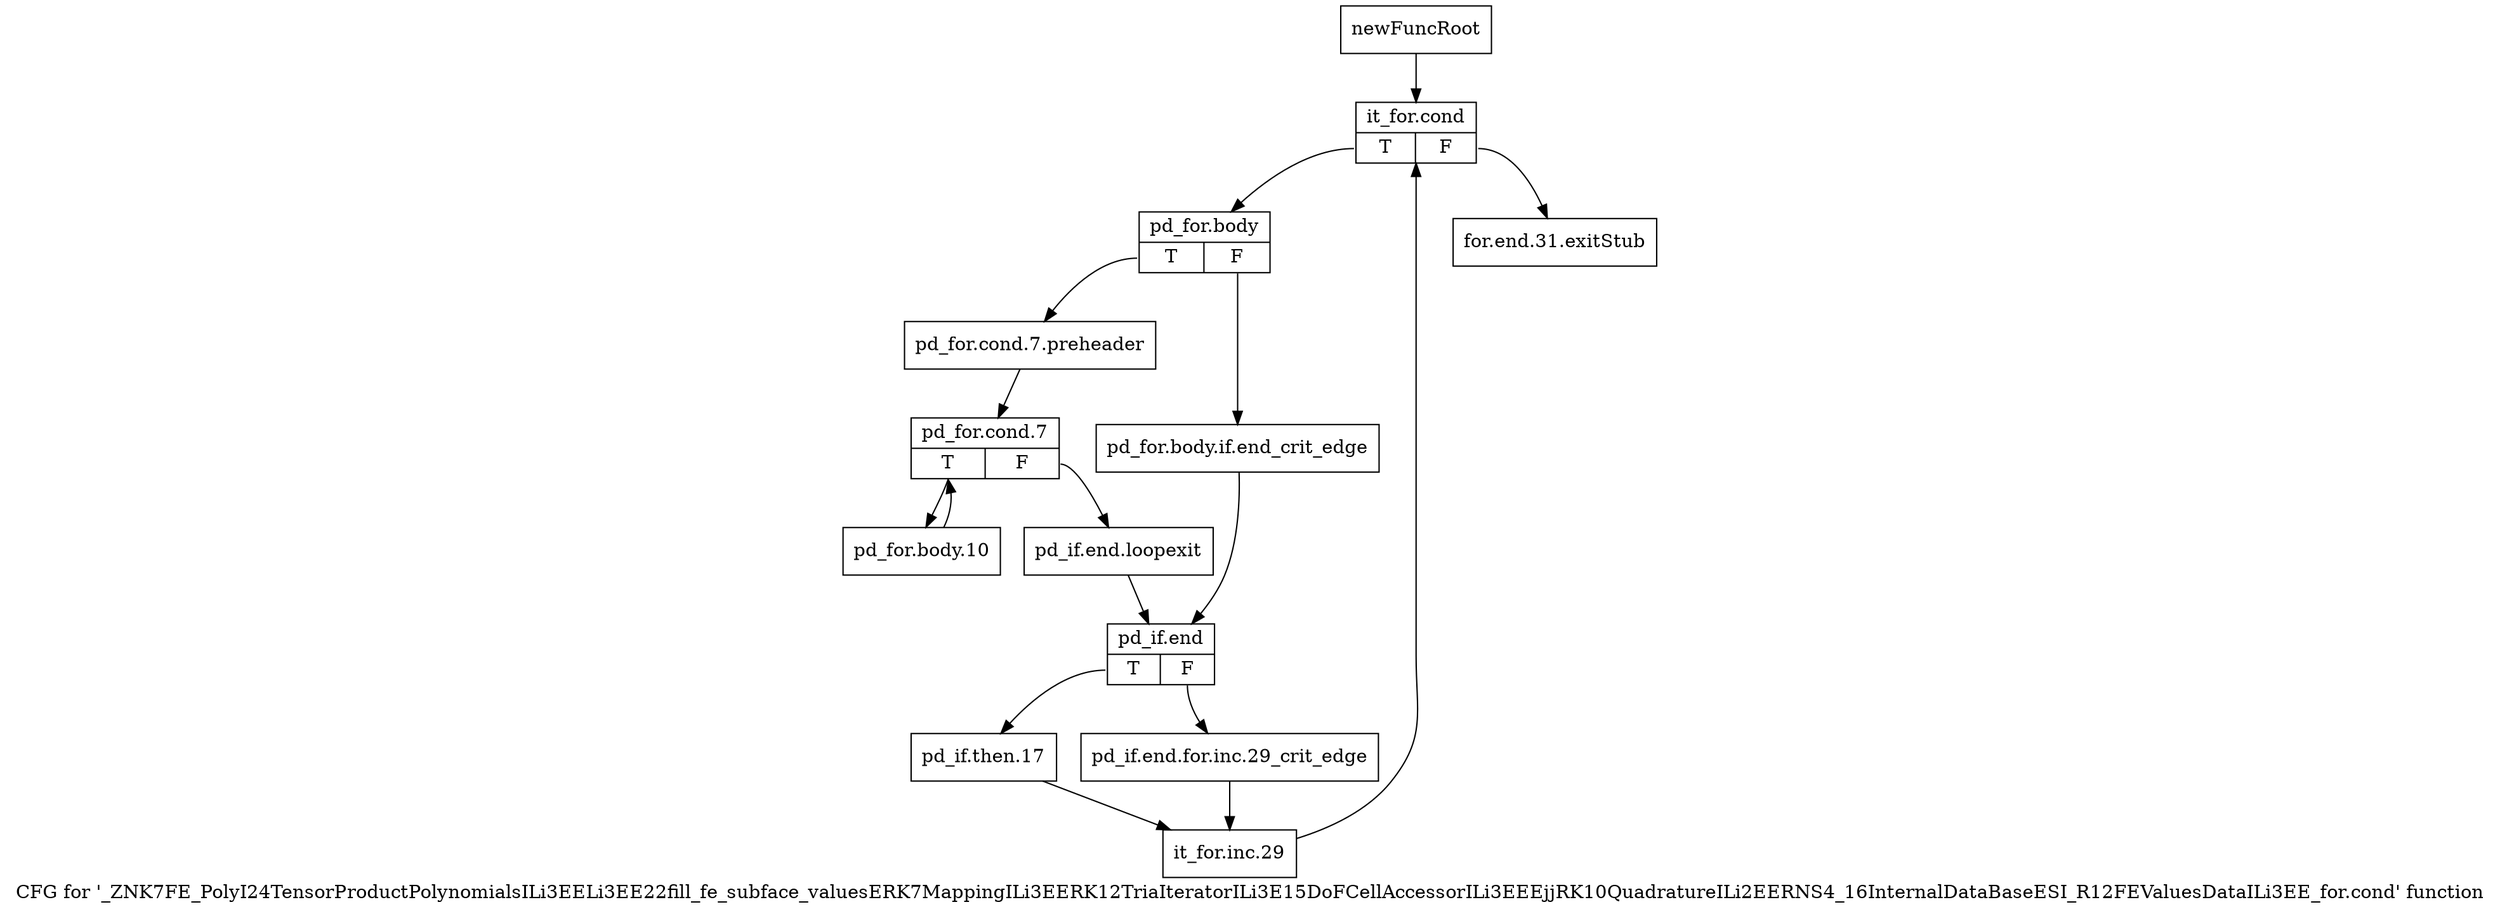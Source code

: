 digraph "CFG for '_ZNK7FE_PolyI24TensorProductPolynomialsILi3EELi3EE22fill_fe_subface_valuesERK7MappingILi3EERK12TriaIteratorILi3E15DoFCellAccessorILi3EEEjjRK10QuadratureILi2EERNS4_16InternalDataBaseESI_R12FEValuesDataILi3EE_for.cond' function" {
	label="CFG for '_ZNK7FE_PolyI24TensorProductPolynomialsILi3EELi3EE22fill_fe_subface_valuesERK7MappingILi3EERK12TriaIteratorILi3E15DoFCellAccessorILi3EEEjjRK10QuadratureILi2EERNS4_16InternalDataBaseESI_R12FEValuesDataILi3EE_for.cond' function";

	Node0x997a070 [shape=record,label="{newFuncRoot}"];
	Node0x997a070 -> Node0x997a110;
	Node0x997a0c0 [shape=record,label="{for.end.31.exitStub}"];
	Node0x997a110 [shape=record,label="{it_for.cond|{<s0>T|<s1>F}}"];
	Node0x997a110:s0 -> Node0x997a160;
	Node0x997a110:s1 -> Node0x997a0c0;
	Node0x997a160 [shape=record,label="{pd_for.body|{<s0>T|<s1>F}}"];
	Node0x997a160:s0 -> Node0x997a200;
	Node0x997a160:s1 -> Node0x997a1b0;
	Node0x997a1b0 [shape=record,label="{pd_for.body.if.end_crit_edge}"];
	Node0x997a1b0 -> Node0x997a2f0;
	Node0x997a200 [shape=record,label="{pd_for.cond.7.preheader}"];
	Node0x997a200 -> Node0x997a250;
	Node0x997a250 [shape=record,label="{pd_for.cond.7|{<s0>T|<s1>F}}"];
	Node0x997a250:s0 -> Node0x997a430;
	Node0x997a250:s1 -> Node0x997a2a0;
	Node0x997a2a0 [shape=record,label="{pd_if.end.loopexit}"];
	Node0x997a2a0 -> Node0x997a2f0;
	Node0x997a2f0 [shape=record,label="{pd_if.end|{<s0>T|<s1>F}}"];
	Node0x997a2f0:s0 -> Node0x997a390;
	Node0x997a2f0:s1 -> Node0x997a340;
	Node0x997a340 [shape=record,label="{pd_if.end.for.inc.29_crit_edge}"];
	Node0x997a340 -> Node0x997a3e0;
	Node0x997a390 [shape=record,label="{pd_if.then.17}"];
	Node0x997a390 -> Node0x997a3e0;
	Node0x997a3e0 [shape=record,label="{it_for.inc.29}"];
	Node0x997a3e0 -> Node0x997a110;
	Node0x997a430 [shape=record,label="{pd_for.body.10}"];
	Node0x997a430 -> Node0x997a250;
}
